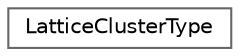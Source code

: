 digraph "Graphical Class Hierarchy"
{
 // LATEX_PDF_SIZE
  bgcolor="transparent";
  edge [fontname=Helvetica,fontsize=10,labelfontname=Helvetica,labelfontsize=10];
  node [fontname=Helvetica,fontsize=10,shape=box,height=0.2,width=0.4];
  rankdir="LR";
  Node0 [id="Node000000",label="LatticeClusterType",height=0.2,width=0.4,color="grey40", fillcolor="white", style="filled",URL="$classLatticeClusterType.html",tooltip="Class for defining type of lattice clusters for cluster expansion."];
}
